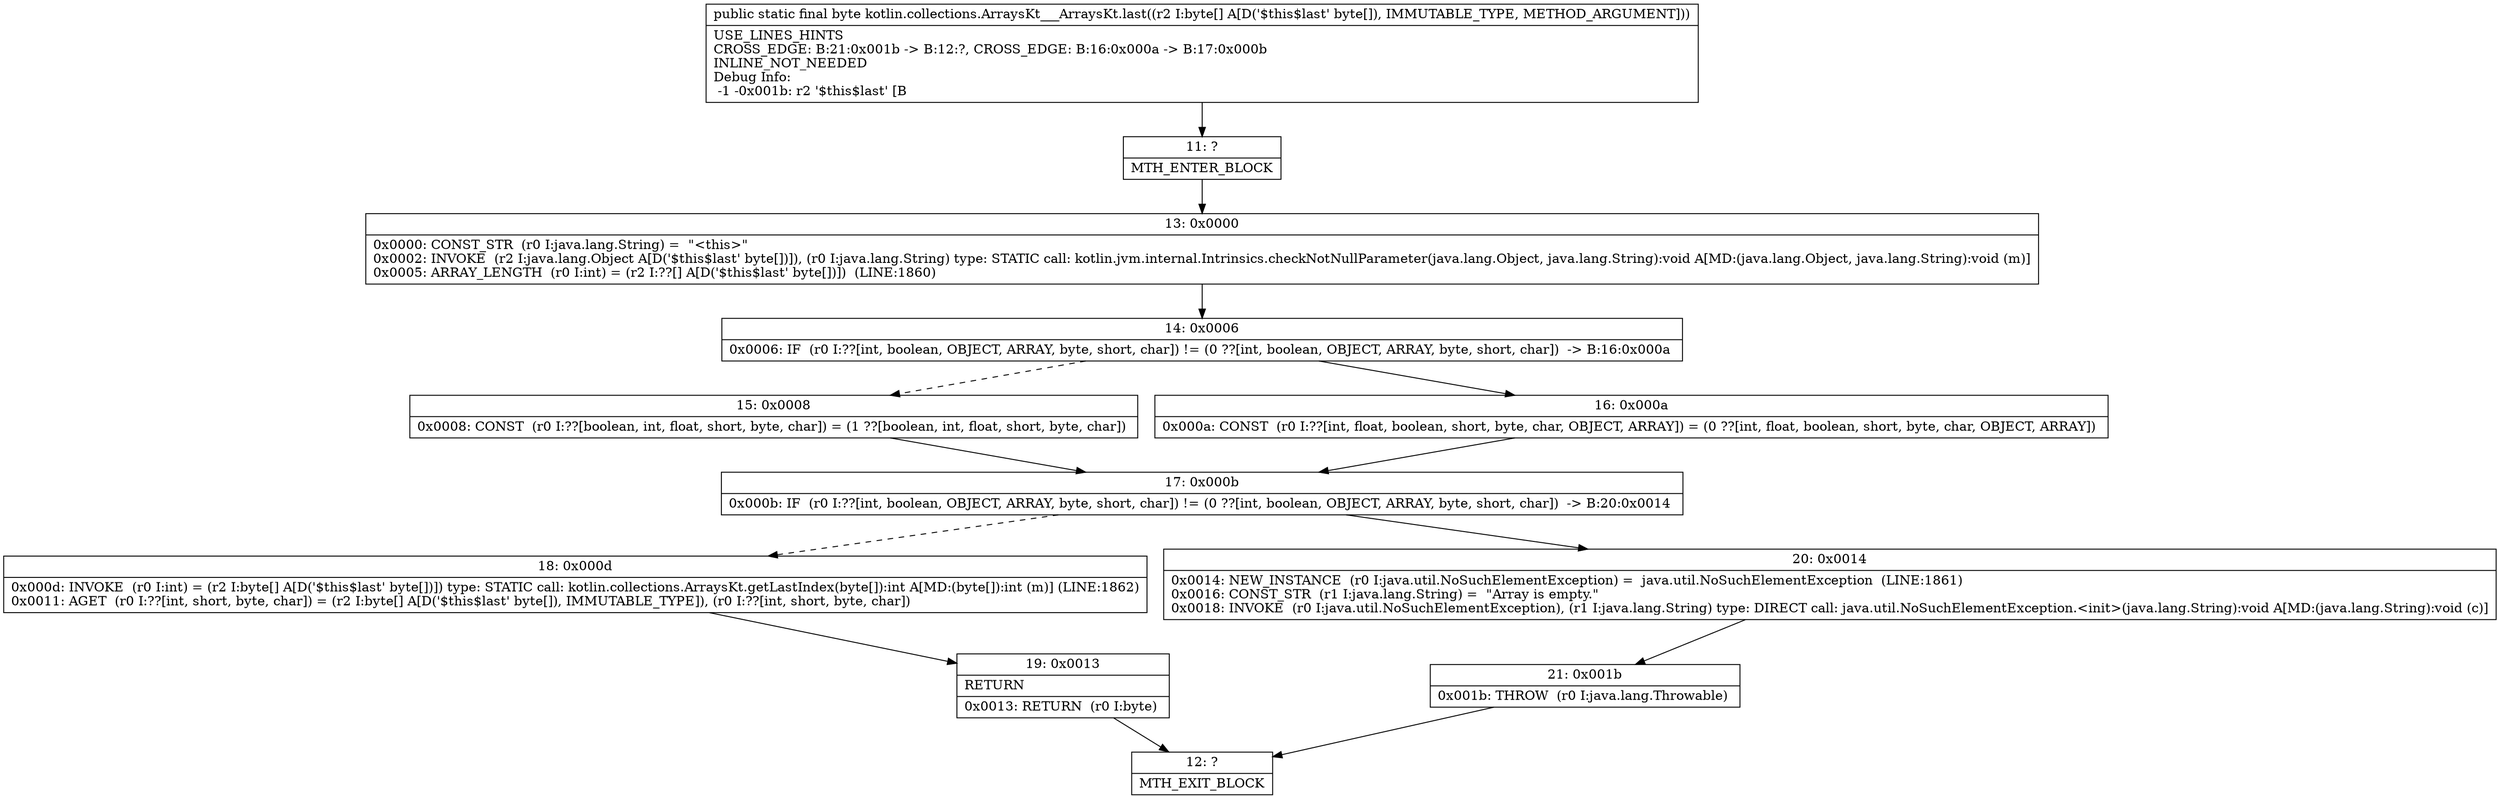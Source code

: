 digraph "CFG forkotlin.collections.ArraysKt___ArraysKt.last([B)B" {
Node_11 [shape=record,label="{11\:\ ?|MTH_ENTER_BLOCK\l}"];
Node_13 [shape=record,label="{13\:\ 0x0000|0x0000: CONST_STR  (r0 I:java.lang.String) =  \"\<this\>\" \l0x0002: INVOKE  (r2 I:java.lang.Object A[D('$this$last' byte[])]), (r0 I:java.lang.String) type: STATIC call: kotlin.jvm.internal.Intrinsics.checkNotNullParameter(java.lang.Object, java.lang.String):void A[MD:(java.lang.Object, java.lang.String):void (m)]\l0x0005: ARRAY_LENGTH  (r0 I:int) = (r2 I:??[] A[D('$this$last' byte[])])  (LINE:1860)\l}"];
Node_14 [shape=record,label="{14\:\ 0x0006|0x0006: IF  (r0 I:??[int, boolean, OBJECT, ARRAY, byte, short, char]) != (0 ??[int, boolean, OBJECT, ARRAY, byte, short, char])  \-\> B:16:0x000a \l}"];
Node_15 [shape=record,label="{15\:\ 0x0008|0x0008: CONST  (r0 I:??[boolean, int, float, short, byte, char]) = (1 ??[boolean, int, float, short, byte, char]) \l}"];
Node_17 [shape=record,label="{17\:\ 0x000b|0x000b: IF  (r0 I:??[int, boolean, OBJECT, ARRAY, byte, short, char]) != (0 ??[int, boolean, OBJECT, ARRAY, byte, short, char])  \-\> B:20:0x0014 \l}"];
Node_18 [shape=record,label="{18\:\ 0x000d|0x000d: INVOKE  (r0 I:int) = (r2 I:byte[] A[D('$this$last' byte[])]) type: STATIC call: kotlin.collections.ArraysKt.getLastIndex(byte[]):int A[MD:(byte[]):int (m)] (LINE:1862)\l0x0011: AGET  (r0 I:??[int, short, byte, char]) = (r2 I:byte[] A[D('$this$last' byte[]), IMMUTABLE_TYPE]), (r0 I:??[int, short, byte, char]) \l}"];
Node_19 [shape=record,label="{19\:\ 0x0013|RETURN\l|0x0013: RETURN  (r0 I:byte) \l}"];
Node_12 [shape=record,label="{12\:\ ?|MTH_EXIT_BLOCK\l}"];
Node_20 [shape=record,label="{20\:\ 0x0014|0x0014: NEW_INSTANCE  (r0 I:java.util.NoSuchElementException) =  java.util.NoSuchElementException  (LINE:1861)\l0x0016: CONST_STR  (r1 I:java.lang.String) =  \"Array is empty.\" \l0x0018: INVOKE  (r0 I:java.util.NoSuchElementException), (r1 I:java.lang.String) type: DIRECT call: java.util.NoSuchElementException.\<init\>(java.lang.String):void A[MD:(java.lang.String):void (c)]\l}"];
Node_21 [shape=record,label="{21\:\ 0x001b|0x001b: THROW  (r0 I:java.lang.Throwable) \l}"];
Node_16 [shape=record,label="{16\:\ 0x000a|0x000a: CONST  (r0 I:??[int, float, boolean, short, byte, char, OBJECT, ARRAY]) = (0 ??[int, float, boolean, short, byte, char, OBJECT, ARRAY]) \l}"];
MethodNode[shape=record,label="{public static final byte kotlin.collections.ArraysKt___ArraysKt.last((r2 I:byte[] A[D('$this$last' byte[]), IMMUTABLE_TYPE, METHOD_ARGUMENT]))  | USE_LINES_HINTS\lCROSS_EDGE: B:21:0x001b \-\> B:12:?, CROSS_EDGE: B:16:0x000a \-\> B:17:0x000b\lINLINE_NOT_NEEDED\lDebug Info:\l  \-1 \-0x001b: r2 '$this$last' [B\l}"];
MethodNode -> Node_11;Node_11 -> Node_13;
Node_13 -> Node_14;
Node_14 -> Node_15[style=dashed];
Node_14 -> Node_16;
Node_15 -> Node_17;
Node_17 -> Node_18[style=dashed];
Node_17 -> Node_20;
Node_18 -> Node_19;
Node_19 -> Node_12;
Node_20 -> Node_21;
Node_21 -> Node_12;
Node_16 -> Node_17;
}

